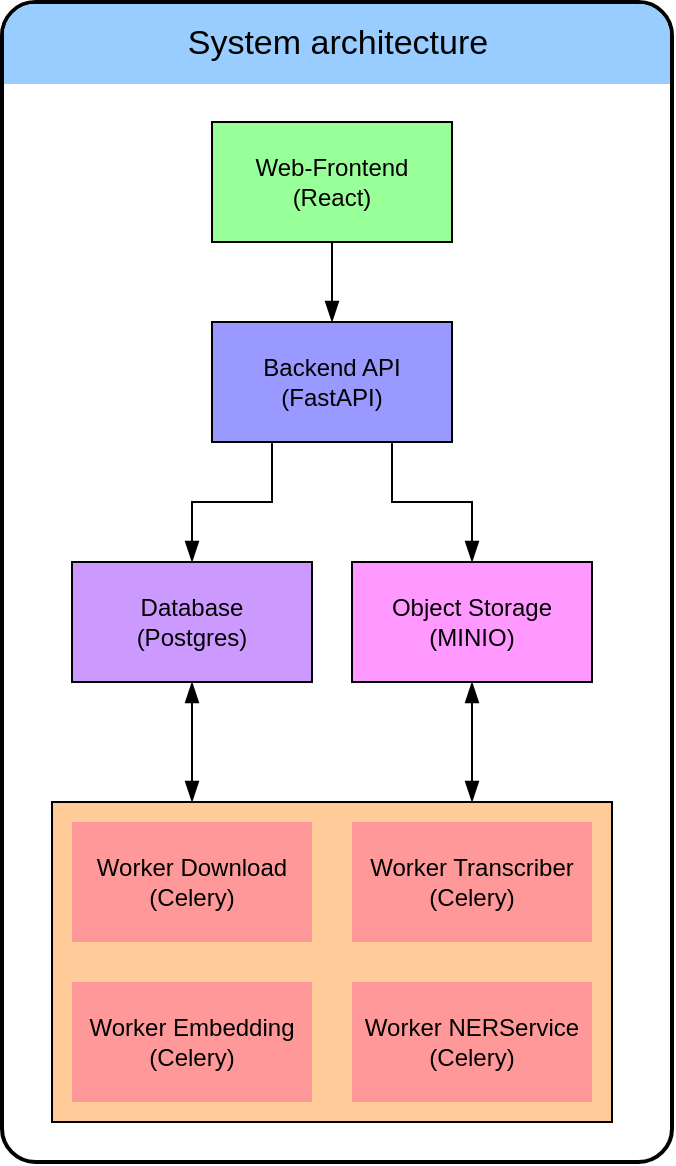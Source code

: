 <mxfile>
    <diagram id="FgxtsEuUmWceMHS9ckYo" name="Architecure">
        <mxGraphModel dx="985" dy="633" grid="1" gridSize="10" guides="1" tooltips="1" connect="1" arrows="1" fold="1" page="1" pageScale="1" pageWidth="850" pageHeight="1100" math="0" shadow="0">
            <root>
                <mxCell id="0"/>
                <mxCell id="1" parent="0"/>
                <mxCell id="32" value="" style="group;fillColor=default;" parent="1" vertex="1" connectable="0">
                    <mxGeometry x="40" y="40" width="335" height="580" as="geometry"/>
                </mxCell>
                <mxCell id="23" value="" style="rounded=1;whiteSpace=wrap;html=1;arcSize=5;strokeWidth=2;" parent="32" vertex="1">
                    <mxGeometry width="335" height="580" as="geometry"/>
                </mxCell>
                <mxCell id="14" value="" style="rounded=0;whiteSpace=wrap;html=1;fillColor=#FFCC99;strokeColor=default;" parent="32" vertex="1">
                    <mxGeometry x="25" y="400" width="280" height="160" as="geometry"/>
                </mxCell>
                <mxCell id="15" style="edgeStyle=none;html=1;exitX=0.5;exitY=1;exitDx=0;exitDy=0;entryX=0.5;entryY=0;entryDx=0;entryDy=0;strokeWidth=1;endSize=8;startSize=8;endArrow=blockThin;endFill=1;" parent="32" source="2" target="3" edge="1">
                    <mxGeometry relative="1" as="geometry"/>
                </mxCell>
                <mxCell id="2" value="Web-Frontend&lt;div&gt;(React)&lt;/div&gt;" style="rounded=0;whiteSpace=wrap;html=1;strokeColor=default;fillColor=#99FF99;" parent="32" vertex="1">
                    <mxGeometry x="105" y="60" width="120" height="60" as="geometry"/>
                </mxCell>
                <mxCell id="18" style="edgeStyle=orthogonalEdgeStyle;html=1;exitX=0.75;exitY=1;exitDx=0;exitDy=0;entryX=0.5;entryY=0;entryDx=0;entryDy=0;rounded=0;curved=0;strokeWidth=1;endSize=8;startSize=8;endArrow=blockThin;endFill=1;" parent="32" source="3" target="5" edge="1">
                    <mxGeometry relative="1" as="geometry"/>
                </mxCell>
                <mxCell id="19" style="edgeStyle=elbowEdgeStyle;html=1;exitX=0.25;exitY=1;exitDx=0;exitDy=0;entryX=0.5;entryY=0;entryDx=0;entryDy=0;elbow=vertical;rounded=0;curved=0;strokeWidth=1;endSize=8;startSize=8;endArrow=blockThin;endFill=1;" parent="32" source="3" target="4" edge="1">
                    <mxGeometry relative="1" as="geometry"/>
                </mxCell>
                <mxCell id="3" value="Backend API&lt;div&gt;(FastAPI)&lt;/div&gt;" style="rounded=0;whiteSpace=wrap;html=1;strokeColor=default;fillColor=#9999FF;" parent="32" vertex="1">
                    <mxGeometry x="105" y="160" width="120" height="60" as="geometry"/>
                </mxCell>
                <mxCell id="22" style="edgeStyle=none;html=1;exitX=0.5;exitY=1;exitDx=0;exitDy=0;entryX=0.25;entryY=0;entryDx=0;entryDy=0;strokeWidth=1;endSize=8;startSize=8;endArrow=blockThin;endFill=1;startArrow=blockThin;startFill=1;" parent="32" source="4" target="14" edge="1">
                    <mxGeometry relative="1" as="geometry"/>
                </mxCell>
                <mxCell id="4" value="Database&lt;div&gt;(Postgres)&lt;/div&gt;" style="rounded=0;whiteSpace=wrap;html=1;fillColor=#CC99FF;strokeColor=default;" parent="32" vertex="1">
                    <mxGeometry x="35" y="280" width="120" height="60" as="geometry"/>
                </mxCell>
                <mxCell id="21" style="edgeStyle=none;html=1;exitX=0.5;exitY=1;exitDx=0;exitDy=0;entryX=0.75;entryY=0;entryDx=0;entryDy=0;strokeWidth=1;endSize=8;startSize=8;endArrow=blockThin;endFill=1;startArrow=blockThin;startFill=1;" parent="32" source="5" target="14" edge="1">
                    <mxGeometry relative="1" as="geometry"/>
                </mxCell>
                <mxCell id="5" value="Object Storage&lt;div&gt;(MINIO)&lt;/div&gt;" style="rounded=0;whiteSpace=wrap;html=1;fillColor=#FF99FF;strokeColor=default;" parent="32" vertex="1">
                    <mxGeometry x="175" y="280" width="120" height="60" as="geometry"/>
                </mxCell>
                <mxCell id="9" value="Worker Download&lt;div&gt;(Celery)&lt;/div&gt;" style="rounded=0;whiteSpace=wrap;html=1;fillColor=#FF9999;strokeColor=none;" parent="32" vertex="1">
                    <mxGeometry x="35" y="410" width="120" height="60" as="geometry"/>
                </mxCell>
                <mxCell id="10" value="Worker Transcriber&lt;div&gt;(Celery)&lt;/div&gt;" style="rounded=0;whiteSpace=wrap;html=1;fillColor=#FF9999;strokeColor=none;" parent="32" vertex="1">
                    <mxGeometry x="175" y="410" width="120" height="60" as="geometry"/>
                </mxCell>
                <mxCell id="11" value="Worker Embedding&lt;div&gt;(Celery)&lt;/div&gt;" style="rounded=0;whiteSpace=wrap;html=1;fillColor=#FF9999;strokeColor=none;" parent="32" vertex="1">
                    <mxGeometry x="35" y="490" width="120" height="60" as="geometry"/>
                </mxCell>
                <mxCell id="13" value="Worker NERService&lt;div&gt;(Celery)&lt;/div&gt;" style="rounded=0;whiteSpace=wrap;html=1;fillColor=#FF9999;strokeColor=none;" parent="32" vertex="1">
                    <mxGeometry x="175" y="490" width="120" height="60" as="geometry"/>
                </mxCell>
                <mxCell id="27" value="" style="group" parent="32" vertex="1" connectable="0">
                    <mxGeometry x="1" y="1" width="333" height="40" as="geometry"/>
                </mxCell>
                <mxCell id="24" value="" style="rounded=1;whiteSpace=wrap;html=1;arcSize=39;strokeColor=none;fillColor=#99CCFF;" parent="27" vertex="1">
                    <mxGeometry width="333" height="40" as="geometry"/>
                </mxCell>
                <mxCell id="26" value="" style="rounded=0;whiteSpace=wrap;html=1;strokeColor=none;fillColor=#99CCFF;" parent="27" vertex="1">
                    <mxGeometry y="20" width="333" height="20" as="geometry"/>
                </mxCell>
                <mxCell id="28" value="" style="group" parent="27" vertex="1" connectable="0">
                    <mxGeometry width="333" height="40" as="geometry"/>
                </mxCell>
                <mxCell id="29" value="" style="rounded=1;whiteSpace=wrap;html=1;arcSize=39;strokeColor=none;fillColor=#99CCFF;" parent="28" vertex="1">
                    <mxGeometry width="332" height="40" as="geometry"/>
                </mxCell>
                <mxCell id="30" value="" style="rounded=0;whiteSpace=wrap;html=1;strokeColor=none;fillColor=#99CCFF;" parent="28" vertex="1">
                    <mxGeometry y="20" width="332" height="20" as="geometry"/>
                </mxCell>
                <mxCell id="31" value="System architecture" style="text;html=1;align=center;verticalAlign=middle;whiteSpace=wrap;rounded=0;fontSize=17;" parent="28" vertex="1">
                    <mxGeometry x="6.5" y="5" width="320" height="30" as="geometry"/>
                </mxCell>
            </root>
        </mxGraphModel>
    </diagram>
    <diagram id="5sjive0t8sm9y_mEBaia" name="Database">
        <mxGraphModel dx="985" dy="633" grid="1" gridSize="10" guides="1" tooltips="1" connect="1" arrows="1" fold="1" page="1" pageScale="1" pageWidth="850" pageHeight="1100" math="0" shadow="0">
            <root>
                <mxCell id="0"/>
                <mxCell id="1" parent="0"/>
                <mxCell id="slvyGJZBW8L7emewHTdK-30" value="channel" style="swimlane;fontStyle=1;align=center;verticalAlign=middle;childLayout=stackLayout;horizontal=1;startSize=29;horizontalStack=0;resizeParent=1;resizeParentMax=0;resizeLast=0;collapsible=0;marginBottom=0;html=1;whiteSpace=wrap;fillColor=#CC99FF;" parent="1" vertex="1">
                    <mxGeometry x="470" y="240" width="140" height="129" as="geometry"/>
                </mxCell>
                <mxCell id="slvyGJZBW8L7emewHTdK-32" value="id (PK)" style="text;html=1;strokeColor=none;fillColor=none;align=left;verticalAlign=middle;spacingLeft=4;spacingRight=4;overflow=hidden;rotatable=0;points=[[0,0.5],[1,0.5]];portConstraint=eastwest;whiteSpace=wrap;" parent="slvyGJZBW8L7emewHTdK-30" vertex="1">
                    <mxGeometry y="29" width="140" height="25" as="geometry"/>
                </mxCell>
                <mxCell id="slvyGJZBW8L7emewHTdK-34" value="name" style="text;html=1;strokeColor=none;fillColor=none;align=left;verticalAlign=middle;spacingLeft=4;spacingRight=4;overflow=hidden;rotatable=0;points=[[0,0.5],[1,0.5]];portConstraint=eastwest;whiteSpace=wrap;" parent="slvyGJZBW8L7emewHTdK-30" vertex="1">
                    <mxGeometry y="54" width="140" height="25" as="geometry"/>
                </mxCell>
                <mxCell id="slvyGJZBW8L7emewHTdK-35" value="youtube_id" style="text;html=1;strokeColor=none;fillColor=none;align=left;verticalAlign=middle;spacingLeft=4;spacingRight=4;overflow=hidden;rotatable=0;points=[[0,0.5],[1,0.5]];portConstraint=eastwest;whiteSpace=wrap;" parent="slvyGJZBW8L7emewHTdK-30" vertex="1">
                    <mxGeometry y="79" width="140" height="25" as="geometry"/>
                </mxCell>
                <mxCell id="slvyGJZBW8L7emewHTdK-36" value="last_check_at" style="text;html=1;strokeColor=none;fillColor=none;align=left;verticalAlign=middle;spacingLeft=4;spacingRight=4;overflow=hidden;rotatable=0;points=[[0,0.5],[1,0.5]];portConstraint=eastwest;whiteSpace=wrap;" parent="slvyGJZBW8L7emewHTdK-30" vertex="1">
                    <mxGeometry y="104" width="140" height="25" as="geometry"/>
                </mxCell>
                <mxCell id="slvyGJZBW8L7emewHTdK-37" value="video" style="swimlane;fontStyle=1;align=center;verticalAlign=middle;childLayout=stackLayout;horizontal=1;startSize=29;horizontalStack=0;resizeParent=1;resizeParentMax=0;resizeLast=0;collapsible=0;marginBottom=0;html=1;whiteSpace=wrap;fillColor=#CC99FF;" parent="1" vertex="1">
                    <mxGeometry x="630" y="240" width="140" height="229" as="geometry"/>
                </mxCell>
                <mxCell id="slvyGJZBW8L7emewHTdK-38" value="id (PK)" style="text;html=1;strokeColor=none;fillColor=none;align=left;verticalAlign=middle;spacingLeft=4;spacingRight=4;overflow=hidden;rotatable=0;points=[[0,0.5],[1,0.5]];portConstraint=eastwest;whiteSpace=wrap;" parent="slvyGJZBW8L7emewHTdK-37" vertex="1">
                    <mxGeometry y="29" width="140" height="25" as="geometry"/>
                </mxCell>
                <mxCell id="slvyGJZBW8L7emewHTdK-39" value="channel_id (FK)" style="text;html=1;strokeColor=none;fillColor=none;align=left;verticalAlign=middle;spacingLeft=4;spacingRight=4;overflow=hidden;rotatable=0;points=[[0,0.5],[1,0.5]];portConstraint=eastwest;whiteSpace=wrap;" parent="slvyGJZBW8L7emewHTdK-37" vertex="1">
                    <mxGeometry y="54" width="140" height="25" as="geometry"/>
                </mxCell>
                <mxCell id="slvyGJZBW8L7emewHTdK-40" value="youtube_id" style="text;html=1;strokeColor=none;fillColor=none;align=left;verticalAlign=middle;spacingLeft=4;spacingRight=4;overflow=hidden;rotatable=0;points=[[0,0.5],[1,0.5]];portConstraint=eastwest;whiteSpace=wrap;" parent="slvyGJZBW8L7emewHTdK-37" vertex="1">
                    <mxGeometry y="79" width="140" height="25" as="geometry"/>
                </mxCell>
                <mxCell id="slvyGJZBW8L7emewHTdK-41" value="title" style="text;html=1;strokeColor=none;fillColor=none;align=left;verticalAlign=middle;spacingLeft=4;spacingRight=4;overflow=hidden;rotatable=0;points=[[0,0.5],[1,0.5]];portConstraint=eastwest;whiteSpace=wrap;" parent="slvyGJZBW8L7emewHTdK-37" vertex="1">
                    <mxGeometry y="104" width="140" height="25" as="geometry"/>
                </mxCell>
                <mxCell id="slvyGJZBW8L7emewHTdK-42" value="description" style="text;html=1;strokeColor=none;fillColor=none;align=left;verticalAlign=middle;spacingLeft=4;spacingRight=4;overflow=hidden;rotatable=0;points=[[0,0.5],[1,0.5]];portConstraint=eastwest;whiteSpace=wrap;" parent="slvyGJZBW8L7emewHTdK-37" vertex="1">
                    <mxGeometry y="129" width="140" height="25" as="geometry"/>
                </mxCell>
                <mxCell id="slvyGJZBW8L7emewHTdK-43" value="published_at" style="text;html=1;strokeColor=none;fillColor=none;align=left;verticalAlign=middle;spacingLeft=4;spacingRight=4;overflow=hidden;rotatable=0;points=[[0,0.5],[1,0.5]];portConstraint=eastwest;whiteSpace=wrap;" parent="slvyGJZBW8L7emewHTdK-37" vertex="1">
                    <mxGeometry y="154" width="140" height="25" as="geometry"/>
                </mxCell>
                <mxCell id="slvyGJZBW8L7emewHTdK-44" value="file_name" style="text;html=1;strokeColor=none;fillColor=none;align=left;verticalAlign=middle;spacingLeft=4;spacingRight=4;overflow=hidden;rotatable=0;points=[[0,0.5],[1,0.5]];portConstraint=eastwest;whiteSpace=wrap;" parent="slvyGJZBW8L7emewHTdK-37" vertex="1">
                    <mxGeometry y="179" width="140" height="25" as="geometry"/>
                </mxCell>
                <mxCell id="slvyGJZBW8L7emewHTdK-45" value="thumbnail_file_name" style="text;html=1;strokeColor=none;fillColor=none;align=left;verticalAlign=middle;spacingLeft=4;spacingRight=4;overflow=hidden;rotatable=0;points=[[0,0.5],[1,0.5]];portConstraint=eastwest;whiteSpace=wrap;" parent="slvyGJZBW8L7emewHTdK-37" vertex="1">
                    <mxGeometry y="204" width="140" height="25" as="geometry"/>
                </mxCell>
                <mxCell id="slvyGJZBW8L7emewHTdK-46" value="transcription" style="swimlane;fontStyle=1;align=center;verticalAlign=middle;childLayout=stackLayout;horizontal=1;startSize=29;horizontalStack=0;resizeParent=1;resizeParentMax=0;resizeLast=0;collapsible=0;marginBottom=0;html=1;whiteSpace=wrap;fillColor=#9999FF;" parent="1" vertex="1">
                    <mxGeometry x="800" y="240" width="140" height="179" as="geometry"/>
                </mxCell>
                <mxCell id="slvyGJZBW8L7emewHTdK-47" value="id (PK)" style="text;html=1;strokeColor=none;fillColor=none;align=left;verticalAlign=middle;spacingLeft=4;spacingRight=4;overflow=hidden;rotatable=0;points=[[0,0.5],[1,0.5]];portConstraint=eastwest;whiteSpace=wrap;" parent="slvyGJZBW8L7emewHTdK-46" vertex="1">
                    <mxGeometry y="29" width="140" height="25" as="geometry"/>
                </mxCell>
                <mxCell id="slvyGJZBW8L7emewHTdK-48" value="video_id (FK)" style="text;html=1;strokeColor=none;fillColor=none;align=left;verticalAlign=middle;spacingLeft=4;spacingRight=4;overflow=hidden;rotatable=0;points=[[0,0.5],[1,0.5]];portConstraint=eastwest;whiteSpace=wrap;" parent="slvyGJZBW8L7emewHTdK-46" vertex="1">
                    <mxGeometry y="54" width="140" height="25" as="geometry"/>
                </mxCell>
                <mxCell id="slvyGJZBW8L7emewHTdK-49" value="language" style="text;html=1;strokeColor=none;fillColor=none;align=left;verticalAlign=middle;spacingLeft=4;spacingRight=4;overflow=hidden;rotatable=0;points=[[0,0.5],[1,0.5]];portConstraint=eastwest;whiteSpace=wrap;" parent="slvyGJZBW8L7emewHTdK-46" vertex="1">
                    <mxGeometry y="79" width="140" height="25" as="geometry"/>
                </mxCell>
                <mxCell id="slvyGJZBW8L7emewHTdK-50" value="model_used" style="text;html=1;strokeColor=none;fillColor=none;align=left;verticalAlign=middle;spacingLeft=4;spacingRight=4;overflow=hidden;rotatable=0;points=[[0,0.5],[1,0.5]];portConstraint=eastwest;whiteSpace=wrap;" parent="slvyGJZBW8L7emewHTdK-46" vertex="1">
                    <mxGeometry y="104" width="140" height="25" as="geometry"/>
                </mxCell>
                <mxCell id="slvyGJZBW8L7emewHTdK-51" value="create_at" style="text;html=1;strokeColor=none;fillColor=none;align=left;verticalAlign=middle;spacingLeft=4;spacingRight=4;overflow=hidden;rotatable=0;points=[[0,0.5],[1,0.5]];portConstraint=eastwest;whiteSpace=wrap;" parent="slvyGJZBW8L7emewHTdK-46" vertex="1">
                    <mxGeometry y="129" width="140" height="25" as="geometry"/>
                </mxCell>
                <mxCell id="slvyGJZBW8L7emewHTdK-52" value="full_text" style="text;html=1;strokeColor=none;fillColor=none;align=left;verticalAlign=middle;spacingLeft=4;spacingRight=4;overflow=hidden;rotatable=0;points=[[0,0.5],[1,0.5]];portConstraint=eastwest;whiteSpace=wrap;" parent="slvyGJZBW8L7emewHTdK-46" vertex="1">
                    <mxGeometry y="154" width="140" height="25" as="geometry"/>
                </mxCell>
                <mxCell id="slvyGJZBW8L7emewHTdK-55" value="transcript_chunk" style="swimlane;fontStyle=1;align=center;verticalAlign=middle;childLayout=stackLayout;horizontal=1;startSize=29;horizontalStack=0;resizeParent=1;resizeParentMax=0;resizeLast=0;collapsible=0;marginBottom=0;html=1;whiteSpace=wrap;fillColor=#9999FF;" parent="1" vertex="1">
                    <mxGeometry x="960" y="240" width="140" height="179" as="geometry"/>
                </mxCell>
                <mxCell id="slvyGJZBW8L7emewHTdK-56" value="id (PK)" style="text;html=1;strokeColor=none;fillColor=none;align=left;verticalAlign=middle;spacingLeft=4;spacingRight=4;overflow=hidden;rotatable=0;points=[[0,0.5],[1,0.5]];portConstraint=eastwest;whiteSpace=wrap;" parent="slvyGJZBW8L7emewHTdK-55" vertex="1">
                    <mxGeometry y="29" width="140" height="25" as="geometry"/>
                </mxCell>
                <mxCell id="slvyGJZBW8L7emewHTdK-57" value="transcription_id (FK)" style="text;html=1;strokeColor=none;fillColor=none;align=left;verticalAlign=middle;spacingLeft=4;spacingRight=4;overflow=hidden;rotatable=0;points=[[0,0.5],[1,0.5]];portConstraint=eastwest;whiteSpace=wrap;" parent="slvyGJZBW8L7emewHTdK-55" vertex="1">
                    <mxGeometry y="54" width="140" height="25" as="geometry"/>
                </mxCell>
                <mxCell id="slvyGJZBW8L7emewHTdK-58" value="start_time" style="text;html=1;strokeColor=none;fillColor=none;align=left;verticalAlign=middle;spacingLeft=4;spacingRight=4;overflow=hidden;rotatable=0;points=[[0,0.5],[1,0.5]];portConstraint=eastwest;whiteSpace=wrap;" parent="slvyGJZBW8L7emewHTdK-55" vertex="1">
                    <mxGeometry y="79" width="140" height="25" as="geometry"/>
                </mxCell>
                <mxCell id="slvyGJZBW8L7emewHTdK-59" value="end_time" style="text;html=1;strokeColor=none;fillColor=none;align=left;verticalAlign=middle;spacingLeft=4;spacingRight=4;overflow=hidden;rotatable=0;points=[[0,0.5],[1,0.5]];portConstraint=eastwest;whiteSpace=wrap;" parent="slvyGJZBW8L7emewHTdK-55" vertex="1">
                    <mxGeometry y="104" width="140" height="25" as="geometry"/>
                </mxCell>
                <mxCell id="slvyGJZBW8L7emewHTdK-60" value="text" style="text;html=1;strokeColor=none;fillColor=none;align=left;verticalAlign=middle;spacingLeft=4;spacingRight=4;overflow=hidden;rotatable=0;points=[[0,0.5],[1,0.5]];portConstraint=eastwest;whiteSpace=wrap;" parent="slvyGJZBW8L7emewHTdK-55" vertex="1">
                    <mxGeometry y="129" width="140" height="25" as="geometry"/>
                </mxCell>
                <mxCell id="slvyGJZBW8L7emewHTdK-61" value="embedding" style="text;html=1;strokeColor=none;fillColor=none;align=left;verticalAlign=middle;spacingLeft=4;spacingRight=4;overflow=hidden;rotatable=0;points=[[0,0.5],[1,0.5]];portConstraint=eastwest;whiteSpace=wrap;" parent="slvyGJZBW8L7emewHTdK-55" vertex="1">
                    <mxGeometry y="154" width="140" height="25" as="geometry"/>
                </mxCell>
                <mxCell id="slvyGJZBW8L7emewHTdK-62" value="named_entity" style="swimlane;fontStyle=1;align=center;verticalAlign=middle;childLayout=stackLayout;horizontal=1;startSize=29;horizontalStack=0;resizeParent=1;resizeParentMax=0;resizeLast=0;collapsible=0;marginBottom=0;html=1;whiteSpace=wrap;fillColor=#9999FF;" parent="1" vertex="1">
                    <mxGeometry x="1120" y="240" width="140" height="129" as="geometry"/>
                </mxCell>
                <mxCell id="slvyGJZBW8L7emewHTdK-63" value="id (PK)" style="text;html=1;strokeColor=none;fillColor=none;align=left;verticalAlign=middle;spacingLeft=4;spacingRight=4;overflow=hidden;rotatable=0;points=[[0,0.5],[1,0.5]];portConstraint=eastwest;whiteSpace=wrap;" parent="slvyGJZBW8L7emewHTdK-62" vertex="1">
                    <mxGeometry y="29" width="140" height="25" as="geometry"/>
                </mxCell>
                <mxCell id="slvyGJZBW8L7emewHTdK-64" value="chunk_id (FK)" style="text;html=1;strokeColor=none;fillColor=none;align=left;verticalAlign=middle;spacingLeft=4;spacingRight=4;overflow=hidden;rotatable=0;points=[[0,0.5],[1,0.5]];portConstraint=eastwest;whiteSpace=wrap;" parent="slvyGJZBW8L7emewHTdK-62" vertex="1">
                    <mxGeometry y="54" width="140" height="25" as="geometry"/>
                </mxCell>
                <mxCell id="slvyGJZBW8L7emewHTdK-65" value="entity_text" style="text;html=1;strokeColor=none;fillColor=none;align=left;verticalAlign=middle;spacingLeft=4;spacingRight=4;overflow=hidden;rotatable=0;points=[[0,0.5],[1,0.5]];portConstraint=eastwest;whiteSpace=wrap;" parent="slvyGJZBW8L7emewHTdK-62" vertex="1">
                    <mxGeometry y="79" width="140" height="25" as="geometry"/>
                </mxCell>
                <mxCell id="slvyGJZBW8L7emewHTdK-66" value="entity_type" style="text;html=1;strokeColor=none;fillColor=none;align=left;verticalAlign=middle;spacingLeft=4;spacingRight=4;overflow=hidden;rotatable=0;points=[[0,0.5],[1,0.5]];portConstraint=eastwest;whiteSpace=wrap;" parent="slvyGJZBW8L7emewHTdK-62" vertex="1">
                    <mxGeometry y="104" width="140" height="25" as="geometry"/>
                </mxCell>
            </root>
        </mxGraphModel>
    </diagram>
    <diagram id="DEJF4UW3-sk887Y40ktc" name="Worker">
        <mxGraphModel dx="1159" dy="745" grid="1" gridSize="10" guides="1" tooltips="1" connect="1" arrows="1" fold="1" page="1" pageScale="1" pageWidth="850" pageHeight="1100" math="0" shadow="0">
            <root>
                <mxCell id="0"/>
                <mxCell id="1" parent="0"/>
                <mxCell id="OJt0BShIIBkItRk2nV2n-3" style="edgeStyle=none;html=1;exitX=0.5;exitY=1;exitDx=0;exitDy=0;entryX=0.5;entryY=0;entryDx=0;entryDy=0;" edge="1" parent="1" source="OJt0BShIIBkItRk2nV2n-1" target="OJt0BShIIBkItRk2nV2n-2">
                    <mxGeometry relative="1" as="geometry"/>
                </mxCell>
                <mxCell id="OJt0BShIIBkItRk2nV2n-1" value="Check for new videos&lt;div&gt;every day&lt;/div&gt;" style="rounded=0;whiteSpace=wrap;html=1;fillColor=#dae8fc;strokeColor=#6c8ebf;" vertex="1" parent="1">
                    <mxGeometry x="200" y="140" width="120" height="60" as="geometry"/>
                </mxCell>
                <mxCell id="OJt0BShIIBkItRk2nV2n-7" value="no" style="edgeStyle=none;html=1;exitX=0;exitY=0.5;exitDx=0;exitDy=0;entryX=0;entryY=0.5;entryDx=0;entryDy=0;" edge="1" parent="1" source="OJt0BShIIBkItRk2nV2n-2" target="OJt0BShIIBkItRk2nV2n-1">
                    <mxGeometry relative="1" as="geometry">
                        <Array as="points">
                            <mxPoint x="160" y="265"/>
                            <mxPoint x="160" y="170"/>
                        </Array>
                    </mxGeometry>
                </mxCell>
                <mxCell id="OJt0BShIIBkItRk2nV2n-9" style="edgeStyle=none;html=1;exitX=0.5;exitY=1;exitDx=0;exitDy=0;entryX=0.5;entryY=0;entryDx=0;entryDy=0;" edge="1" parent="1" source="OJt0BShIIBkItRk2nV2n-2" target="OJt0BShIIBkItRk2nV2n-8">
                    <mxGeometry relative="1" as="geometry"/>
                </mxCell>
                <mxCell id="OJt0BShIIBkItRk2nV2n-10" value="yes" style="edgeLabel;html=1;align=center;verticalAlign=middle;resizable=0;points=[];" vertex="1" connectable="0" parent="OJt0BShIIBkItRk2nV2n-9">
                    <mxGeometry x="-0.18" relative="1" as="geometry">
                        <mxPoint as="offset"/>
                    </mxGeometry>
                </mxCell>
                <mxCell id="OJt0BShIIBkItRk2nV2n-2" value="new video?" style="rhombus;whiteSpace=wrap;html=1;fillColor=#f5f5f5;fontColor=#333333;strokeColor=#666666;" vertex="1" parent="1">
                    <mxGeometry x="200" y="240" width="120" height="50" as="geometry"/>
                </mxCell>
                <mxCell id="OJt0BShIIBkItRk2nV2n-17" style="edgeStyle=none;html=1;exitX=1;exitY=0.5;exitDx=0;exitDy=0;entryX=0;entryY=0.5;entryDx=0;entryDy=0;" edge="1" parent="1" source="OJt0BShIIBkItRk2nV2n-8" target="OJt0BShIIBkItRk2nV2n-16">
                    <mxGeometry relative="1" as="geometry"/>
                </mxCell>
                <mxCell id="ukzy8yUoe03z6VhxIYQo-1" style="edgeStyle=none;html=1;exitX=0.5;exitY=1;exitDx=0;exitDy=0;entryX=0.5;entryY=0;entryDx=0;entryDy=0;" edge="1" parent="1" source="OJt0BShIIBkItRk2nV2n-8">
                    <mxGeometry relative="1" as="geometry">
                        <mxPoint x="260" y="440" as="targetPoint"/>
                    </mxGeometry>
                </mxCell>
                <mxCell id="OJt0BShIIBkItRk2nV2n-8" value="Download video" style="rounded=0;whiteSpace=wrap;html=1;fillColor=#f8cecc;strokeColor=#b85450;" vertex="1" parent="1">
                    <mxGeometry x="200" y="340" width="120" height="60" as="geometry"/>
                </mxCell>
                <mxCell id="OJt0BShIIBkItRk2nV2n-13" style="edgeStyle=none;html=1;exitX=0.5;exitY=1;exitDx=0;exitDy=0;entryX=0.5;entryY=0;entryDx=0;entryDy=0;" edge="1" parent="1" source="OJt0BShIIBkItRk2nV2n-12" target="OJt0BShIIBkItRk2nV2n-1">
                    <mxGeometry relative="1" as="geometry"/>
                </mxCell>
                <mxCell id="OJt0BShIIBkItRk2nV2n-12" value="App&lt;div&gt;started&lt;/div&gt;" style="ellipse;whiteSpace=wrap;html=1;aspect=fixed;strokeWidth=1;dashed=1;fillColor=#d5e8d4;strokeColor=#82b366;" vertex="1" parent="1">
                    <mxGeometry x="232.5" y="40" width="55" height="55" as="geometry"/>
                </mxCell>
                <mxCell id="ukzy8yUoe03z6VhxIYQo-5" style="edgeStyle=none;html=1;exitX=1;exitY=0.5;exitDx=0;exitDy=0;entryX=0;entryY=0.5;entryDx=0;entryDy=0;" edge="1" parent="1" source="OJt0BShIIBkItRk2nV2n-15" target="ukzy8yUoe03z6VhxIYQo-4">
                    <mxGeometry relative="1" as="geometry"/>
                </mxCell>
                <mxCell id="v_svGacvmWxKEcb1mLY9-3" style="edgeStyle=none;html=1;exitX=0.5;exitY=1;exitDx=0;exitDy=0;entryX=0.5;entryY=0;entryDx=0;entryDy=0;" edge="1" parent="1" source="OJt0BShIIBkItRk2nV2n-15" target="ukzy8yUoe03z6VhxIYQo-3">
                    <mxGeometry relative="1" as="geometry"/>
                </mxCell>
                <mxCell id="OJt0BShIIBkItRk2nV2n-15" value="Transcribe audio" style="rounded=0;whiteSpace=wrap;html=1;fillColor=#f8cecc;strokeColor=#b85450;" vertex="1" parent="1">
                    <mxGeometry x="200" y="440" width="120" height="60" as="geometry"/>
                </mxCell>
                <mxCell id="OJt0BShIIBkItRk2nV2n-16" value="Save video in Minio" style="rounded=0;whiteSpace=wrap;html=1;fillColor=#e1d5e7;strokeColor=#9673a6;" vertex="1" parent="1">
                    <mxGeometry x="400" y="340" width="120" height="60" as="geometry"/>
                </mxCell>
                <mxCell id="v_svGacvmWxKEcb1mLY9-2" style="edgeStyle=none;html=1;exitX=1;exitY=0.5;exitDx=0;exitDy=0;entryX=0;entryY=0.5;entryDx=0;entryDy=0;" edge="1" parent="1" source="ukzy8yUoe03z6VhxIYQo-3" target="v_svGacvmWxKEcb1mLY9-1">
                    <mxGeometry relative="1" as="geometry"/>
                </mxCell>
                <mxCell id="v_svGacvmWxKEcb1mLY9-7" style="edgeStyle=none;html=1;exitX=0.5;exitY=1;exitDx=0;exitDy=0;entryX=0.5;entryY=0;entryDx=0;entryDy=0;" edge="1" parent="1" source="ukzy8yUoe03z6VhxIYQo-3" target="v_svGacvmWxKEcb1mLY9-4">
                    <mxGeometry relative="1" as="geometry"/>
                </mxCell>
                <mxCell id="ukzy8yUoe03z6VhxIYQo-3" value="Create chunnks" style="rounded=0;whiteSpace=wrap;html=1;fillColor=#f8cecc;strokeColor=#b85450;" vertex="1" parent="1">
                    <mxGeometry x="200" y="540" width="120" height="60" as="geometry"/>
                </mxCell>
                <mxCell id="ukzy8yUoe03z6VhxIYQo-4" value="Save text in DB" style="rounded=0;whiteSpace=wrap;html=1;fillColor=#e1d5e7;strokeColor=#9673a6;" vertex="1" parent="1">
                    <mxGeometry x="400" y="440" width="120" height="60" as="geometry"/>
                </mxCell>
                <mxCell id="v_svGacvmWxKEcb1mLY9-1" value="Save chunks in DB" style="rounded=0;whiteSpace=wrap;html=1;fillColor=#e1d5e7;strokeColor=#9673a6;" vertex="1" parent="1">
                    <mxGeometry x="400" y="540" width="120" height="60" as="geometry"/>
                </mxCell>
                <mxCell id="v_svGacvmWxKEcb1mLY9-6" style="edgeStyle=none;html=1;exitX=1;exitY=0.5;exitDx=0;exitDy=0;entryX=0;entryY=0.5;entryDx=0;entryDy=0;" edge="1" parent="1" source="v_svGacvmWxKEcb1mLY9-4" target="v_svGacvmWxKEcb1mLY9-5">
                    <mxGeometry relative="1" as="geometry"/>
                </mxCell>
                <mxCell id="8_Mrqj84PTJ_J9RhPeW--4" style="edgeStyle=none;html=1;exitX=0.5;exitY=1;exitDx=0;exitDy=0;entryX=0.5;entryY=0;entryDx=0;entryDy=0;" edge="1" parent="1" source="v_svGacvmWxKEcb1mLY9-4" target="8_Mrqj84PTJ_J9RhPeW--1">
                    <mxGeometry relative="1" as="geometry"/>
                </mxCell>
                <mxCell id="v_svGacvmWxKEcb1mLY9-4" value="Create embedding" style="rounded=0;whiteSpace=wrap;html=1;fillColor=#f8cecc;strokeColor=#b85450;" vertex="1" parent="1">
                    <mxGeometry x="200" y="640" width="120" height="60" as="geometry"/>
                </mxCell>
                <mxCell id="v_svGacvmWxKEcb1mLY9-5" value="Save embedding in DB" style="rounded=0;whiteSpace=wrap;html=1;fillColor=#e1d5e7;strokeColor=#9673a6;" vertex="1" parent="1">
                    <mxGeometry x="400" y="640" width="120" height="60" as="geometry"/>
                </mxCell>
                <mxCell id="8_Mrqj84PTJ_J9RhPeW--3" style="edgeStyle=none;html=1;exitX=1;exitY=0.5;exitDx=0;exitDy=0;entryX=0;entryY=0.5;entryDx=0;entryDy=0;" edge="1" parent="1" source="8_Mrqj84PTJ_J9RhPeW--1" target="8_Mrqj84PTJ_J9RhPeW--2">
                    <mxGeometry relative="1" as="geometry"/>
                </mxCell>
                <mxCell id="8_Mrqj84PTJ_J9RhPeW--1" value="Create NER" style="rounded=0;whiteSpace=wrap;html=1;fillColor=#f8cecc;strokeColor=#b85450;" vertex="1" parent="1">
                    <mxGeometry x="200" y="740" width="120" height="60" as="geometry"/>
                </mxCell>
                <mxCell id="8_Mrqj84PTJ_J9RhPeW--2" value="Save NER in DB" style="rounded=0;whiteSpace=wrap;html=1;fillColor=#e1d5e7;strokeColor=#9673a6;" vertex="1" parent="1">
                    <mxGeometry x="400" y="740" width="120" height="60" as="geometry"/>
                </mxCell>
            </root>
        </mxGraphModel>
    </diagram>
</mxfile>